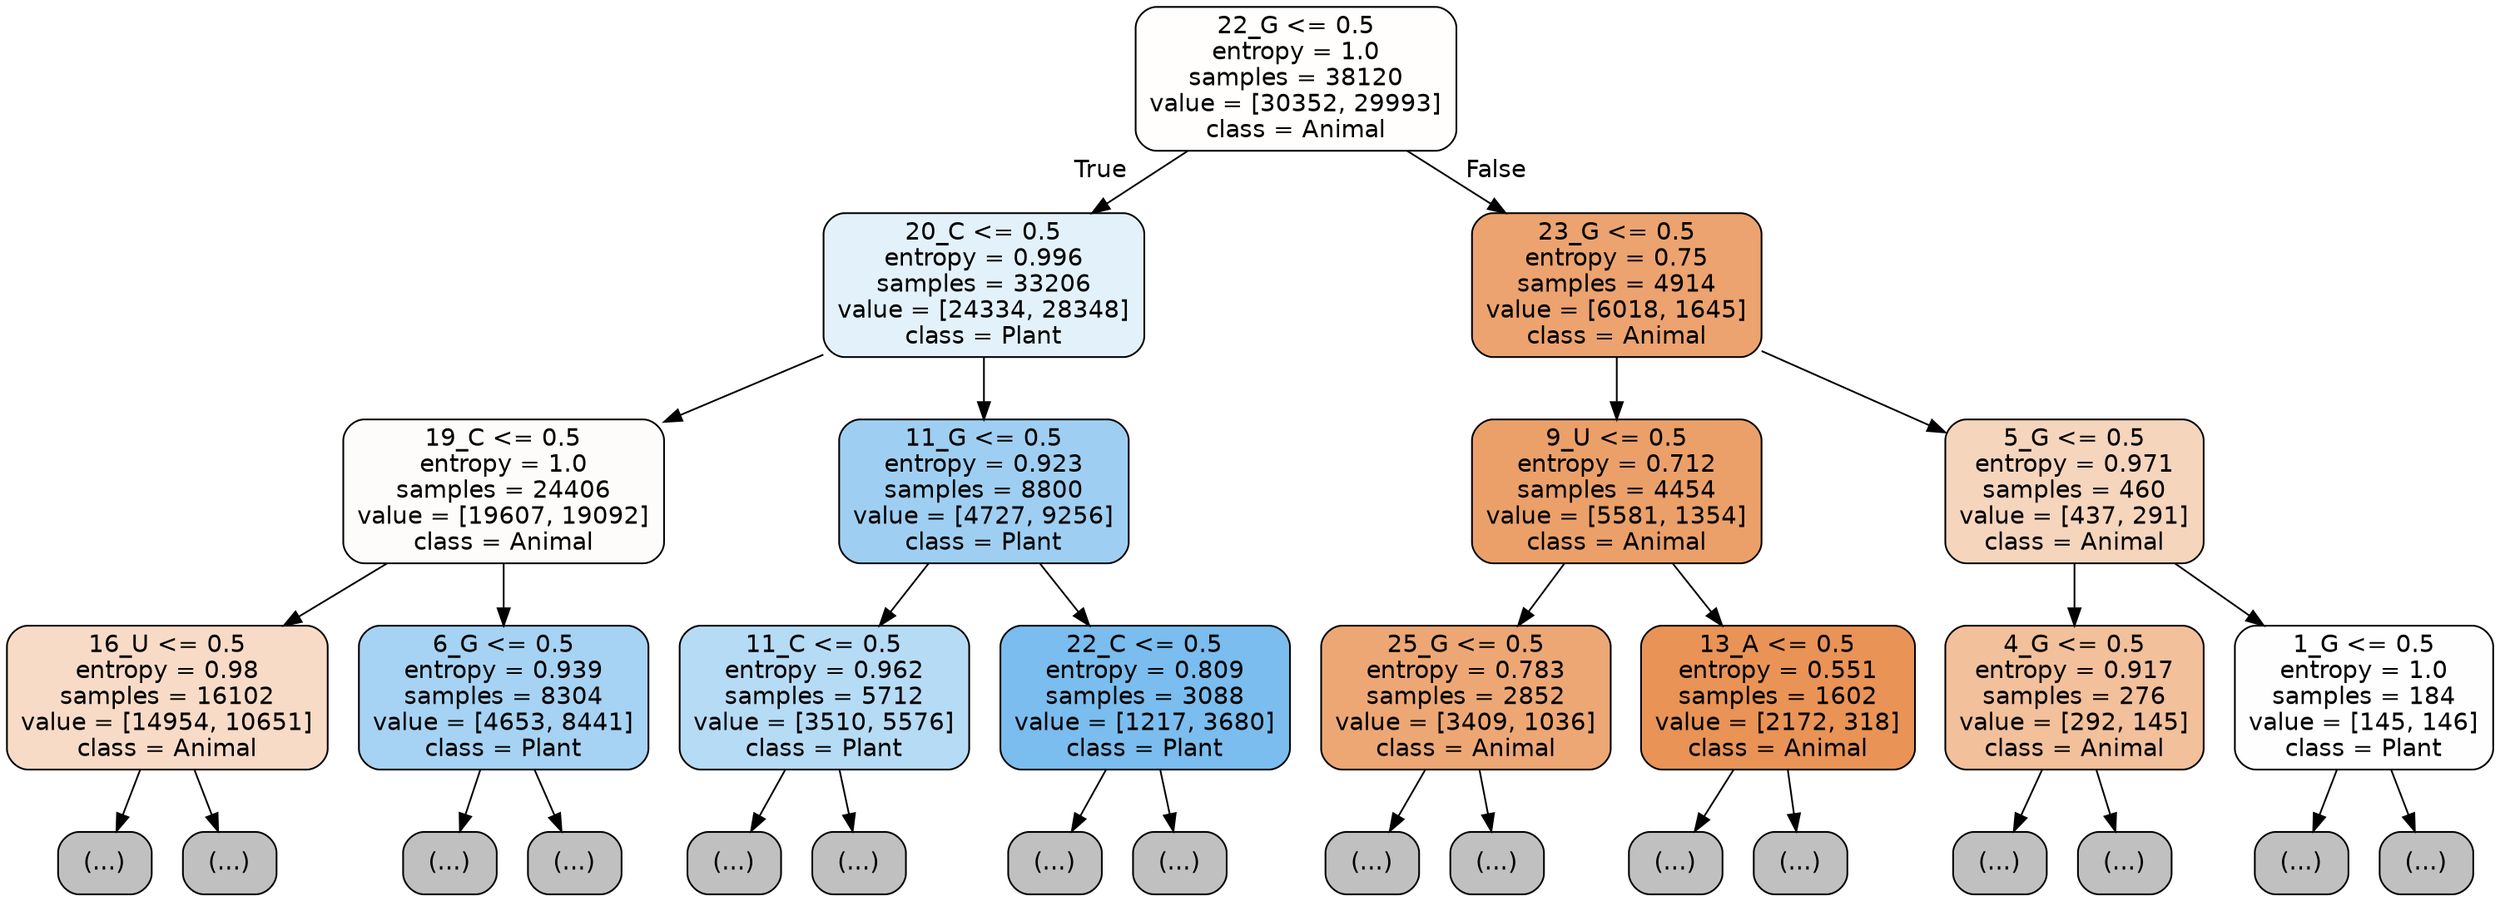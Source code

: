 digraph Tree {
node [shape=box, style="filled, rounded", color="black", fontname="helvetica"] ;
edge [fontname="helvetica"] ;
0 [label="22_G <= 0.5\nentropy = 1.0\nsamples = 38120\nvalue = [30352, 29993]\nclass = Animal", fillcolor="#fffefd"] ;
1 [label="20_C <= 0.5\nentropy = 0.996\nsamples = 33206\nvalue = [24334, 28348]\nclass = Plant", fillcolor="#e3f1fb"] ;
0 -> 1 [labeldistance=2.5, labelangle=45, headlabel="True"] ;
2 [label="19_C <= 0.5\nentropy = 1.0\nsamples = 24406\nvalue = [19607, 19092]\nclass = Animal", fillcolor="#fefcfa"] ;
1 -> 2 ;
3 [label="16_U <= 0.5\nentropy = 0.98\nsamples = 16102\nvalue = [14954, 10651]\nclass = Animal", fillcolor="#f8dbc6"] ;
2 -> 3 ;
4 [label="(...)", fillcolor="#C0C0C0"] ;
3 -> 4 ;
6181 [label="(...)", fillcolor="#C0C0C0"] ;
3 -> 6181 ;
8512 [label="6_G <= 0.5\nentropy = 0.939\nsamples = 8304\nvalue = [4653, 8441]\nclass = Plant", fillcolor="#a6d3f3"] ;
2 -> 8512 ;
8513 [label="(...)", fillcolor="#C0C0C0"] ;
8512 -> 8513 ;
10640 [label="(...)", fillcolor="#C0C0C0"] ;
8512 -> 10640 ;
11277 [label="11_G <= 0.5\nentropy = 0.923\nsamples = 8800\nvalue = [4727, 9256]\nclass = Plant", fillcolor="#9ecff2"] ;
1 -> 11277 ;
11278 [label="11_C <= 0.5\nentropy = 0.962\nsamples = 5712\nvalue = [3510, 5576]\nclass = Plant", fillcolor="#b6dbf5"] ;
11277 -> 11278 ;
11279 [label="(...)", fillcolor="#C0C0C0"] ;
11278 -> 11279 ;
13016 [label="(...)", fillcolor="#C0C0C0"] ;
11278 -> 13016 ;
13833 [label="22_C <= 0.5\nentropy = 0.809\nsamples = 3088\nvalue = [1217, 3680]\nclass = Plant", fillcolor="#7abdee"] ;
11277 -> 13833 ;
13834 [label="(...)", fillcolor="#C0C0C0"] ;
13833 -> 13834 ;
14679 [label="(...)", fillcolor="#C0C0C0"] ;
13833 -> 14679 ;
14758 [label="23_G <= 0.5\nentropy = 0.75\nsamples = 4914\nvalue = [6018, 1645]\nclass = Animal", fillcolor="#eca36f"] ;
0 -> 14758 [labeldistance=2.5, labelangle=-45, headlabel="False"] ;
14759 [label="9_U <= 0.5\nentropy = 0.712\nsamples = 4454\nvalue = [5581, 1354]\nclass = Animal", fillcolor="#eba069"] ;
14758 -> 14759 ;
14760 [label="25_G <= 0.5\nentropy = 0.783\nsamples = 2852\nvalue = [3409, 1036]\nclass = Animal", fillcolor="#eda775"] ;
14759 -> 14760 ;
14761 [label="(...)", fillcolor="#C0C0C0"] ;
14760 -> 14761 ;
16008 [label="(...)", fillcolor="#C0C0C0"] ;
14760 -> 16008 ;
16035 [label="13_A <= 0.5\nentropy = 0.551\nsamples = 1602\nvalue = [2172, 318]\nclass = Animal", fillcolor="#e99356"] ;
14759 -> 16035 ;
16036 [label="(...)", fillcolor="#C0C0C0"] ;
16035 -> 16036 ;
16437 [label="(...)", fillcolor="#C0C0C0"] ;
16035 -> 16437 ;
16564 [label="5_G <= 0.5\nentropy = 0.971\nsamples = 460\nvalue = [437, 291]\nclass = Animal", fillcolor="#f6d5bd"] ;
14758 -> 16564 ;
16565 [label="4_G <= 0.5\nentropy = 0.917\nsamples = 276\nvalue = [292, 145]\nclass = Animal", fillcolor="#f2c09b"] ;
16564 -> 16565 ;
16566 [label="(...)", fillcolor="#C0C0C0"] ;
16565 -> 16566 ;
16673 [label="(...)", fillcolor="#C0C0C0"] ;
16565 -> 16673 ;
16724 [label="1_G <= 0.5\nentropy = 1.0\nsamples = 184\nvalue = [145, 146]\nclass = Plant", fillcolor="#fefeff"] ;
16564 -> 16724 ;
16725 [label="(...)", fillcolor="#C0C0C0"] ;
16724 -> 16725 ;
16786 [label="(...)", fillcolor="#C0C0C0"] ;
16724 -> 16786 ;
}